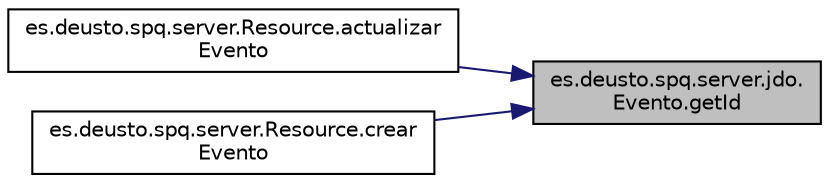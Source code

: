 digraph "es.deusto.spq.server.jdo.Evento.getId"
{
 // LATEX_PDF_SIZE
  edge [fontname="Helvetica",fontsize="10",labelfontname="Helvetica",labelfontsize="10"];
  node [fontname="Helvetica",fontsize="10",shape=record];
  rankdir="RL";
  Node1 [label="es.deusto.spq.server.jdo.\lEvento.getId",height=0.2,width=0.4,color="black", fillcolor="grey75", style="filled", fontcolor="black",tooltip=" "];
  Node1 -> Node2 [dir="back",color="midnightblue",fontsize="10",style="solid"];
  Node2 [label="es.deusto.spq.server.Resource.actualizar\lEvento",height=0.2,width=0.4,color="black", fillcolor="white", style="filled",URL="$classes_1_1deusto_1_1spq_1_1server_1_1_resource.html#ac04f10251fa0a59780a1bc2816924ff7",tooltip=" "];
  Node1 -> Node3 [dir="back",color="midnightblue",fontsize="10",style="solid"];
  Node3 [label="es.deusto.spq.server.Resource.crear\lEvento",height=0.2,width=0.4,color="black", fillcolor="white", style="filled",URL="$classes_1_1deusto_1_1spq_1_1server_1_1_resource.html#a1296325c519c30d9facede04638cc3b8",tooltip=" "];
}
